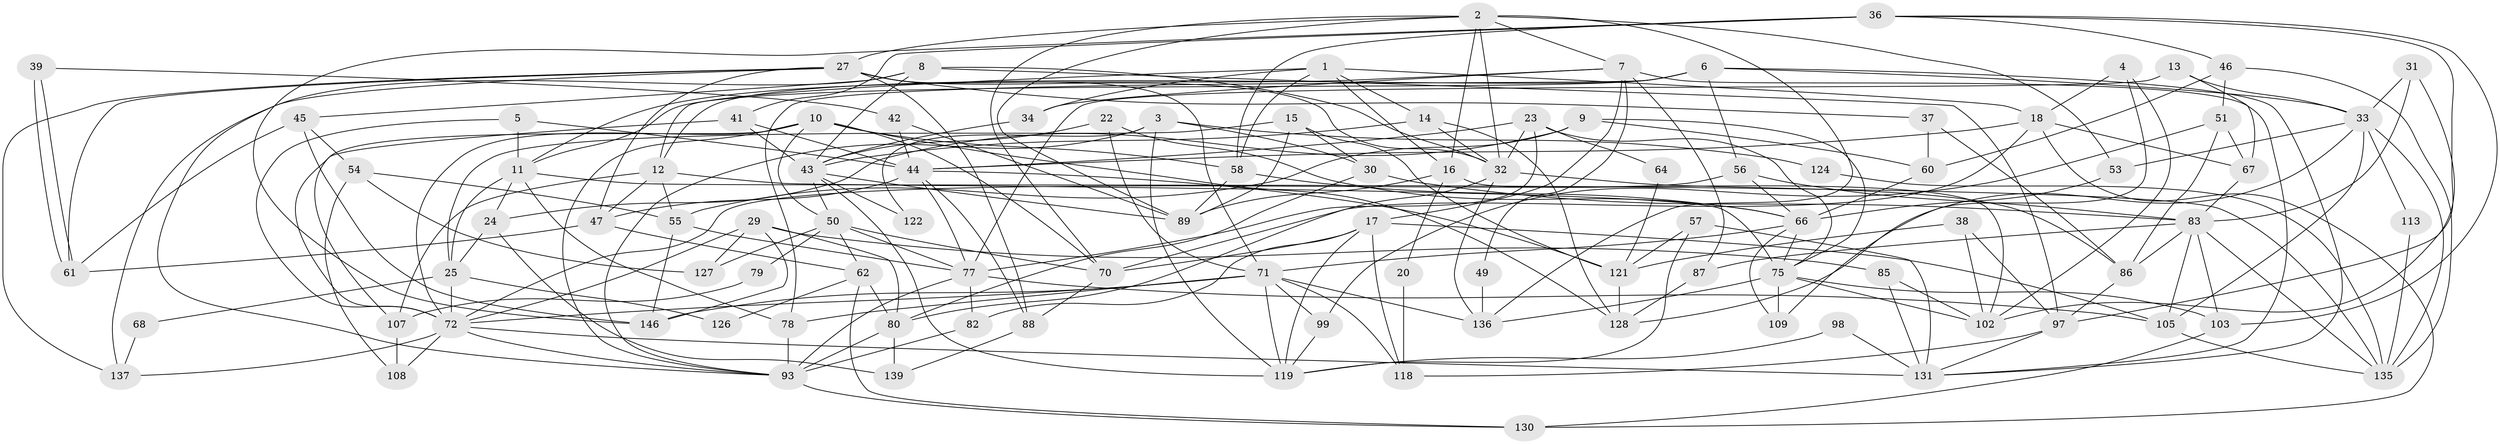 // Generated by graph-tools (version 1.1) at 2025/24/03/03/25 07:24:00]
// undirected, 98 vertices, 238 edges
graph export_dot {
graph [start="1"]
  node [color=gray90,style=filled];
  1 [super="+48"];
  2 [super="+40"];
  3 [super="+21"];
  4 [super="+69"];
  5;
  6 [super="+100"];
  7 [super="+115"];
  8 [super="+28"];
  9;
  10 [super="+73"];
  11 [super="+35"];
  12 [super="+19"];
  13;
  14 [super="+26"];
  15;
  16 [super="+90"];
  17 [super="+120"];
  18;
  20;
  22;
  23;
  24 [super="+140"];
  25 [super="+74"];
  27 [super="+133"];
  29 [super="+81"];
  30;
  31;
  32 [super="+141"];
  33 [super="+52"];
  34;
  36 [super="+116"];
  37;
  38;
  39;
  41 [super="+106"];
  42;
  43 [super="+84"];
  44 [super="+63"];
  45 [super="+123"];
  46;
  47 [super="+95"];
  49;
  50 [super="+117"];
  51 [super="+65"];
  53;
  54;
  55 [super="+76"];
  56;
  57;
  58 [super="+59"];
  60 [super="+96"];
  61;
  62 [super="+125"];
  64;
  66 [super="+101"];
  67;
  68;
  70 [super="+129"];
  71 [super="+111"];
  72 [super="+104"];
  75 [super="+110"];
  77 [super="+134"];
  78 [super="+142"];
  79;
  80 [super="+94"];
  82;
  83 [super="+92"];
  85;
  86 [super="+91"];
  87;
  88;
  89;
  93 [super="+138"];
  97 [super="+112"];
  98;
  99;
  102 [super="+114"];
  103;
  105;
  107;
  108;
  109;
  113;
  118;
  119 [super="+144"];
  121 [super="+132"];
  122;
  124;
  126;
  127;
  128;
  130;
  131 [super="+143"];
  135 [super="+145"];
  136;
  137;
  139;
  146;
  1 -- 14;
  1 -- 34;
  1 -- 16;
  1 -- 18;
  1 -- 12;
  1 -- 58;
  2 -- 32;
  2 -- 89;
  2 -- 7;
  2 -- 70;
  2 -- 16;
  2 -- 53;
  2 -- 136;
  2 -- 27;
  3 -- 93;
  3 -- 30;
  3 -- 122;
  3 -- 124;
  3 -- 119;
  4 -- 109;
  4 -- 102;
  4 -- 18;
  5 -- 11;
  5 -- 72;
  5 -- 44;
  6 -- 131;
  6 -- 33;
  6 -- 56;
  6 -- 11;
  6 -- 12;
  6 -- 78;
  7 -- 17 [weight=2];
  7 -- 49;
  7 -- 131;
  7 -- 34;
  7 -- 87;
  7 -- 11;
  8 -- 137;
  8 -- 32 [weight=2];
  8 -- 43;
  8 -- 45;
  8 -- 97;
  9 -- 55;
  9 -- 60;
  9 -- 75;
  9 -- 24;
  10 -- 50 [weight=2];
  10 -- 107;
  10 -- 128;
  10 -- 72;
  10 -- 70;
  10 -- 58;
  10 -- 93;
  11 -- 25 [weight=2];
  11 -- 135;
  11 -- 24;
  11 -- 78;
  12 -- 47;
  12 -- 107;
  12 -- 75;
  12 -- 55;
  13 -- 77;
  13 -- 67;
  13 -- 33;
  14 -- 128;
  14 -- 32;
  14 -- 43;
  15 -- 121;
  15 -- 89;
  15 -- 25;
  15 -- 30;
  16 -- 20;
  16 -- 89;
  16 -- 102;
  17 -- 105;
  17 -- 118;
  17 -- 82;
  17 -- 70;
  17 -- 119;
  18 -- 130;
  18 -- 67;
  18 -- 44;
  18 -- 70;
  20 -- 118;
  22 -- 43;
  22 -- 66;
  22 -- 71;
  23 -- 44;
  23 -- 75;
  23 -- 32;
  23 -- 64;
  23 -- 77;
  24 -- 25;
  24 -- 139;
  25 -- 126;
  25 -- 68;
  25 -- 72;
  27 -- 93;
  27 -- 137;
  27 -- 32;
  27 -- 37;
  27 -- 88;
  27 -- 61;
  27 -- 71;
  27 -- 47;
  29 -- 72;
  29 -- 127;
  29 -- 80;
  29 -- 146;
  29 -- 85;
  30 -- 80;
  30 -- 83;
  31 -- 102;
  31 -- 83;
  31 -- 33;
  32 -- 80;
  32 -- 86;
  32 -- 136;
  33 -- 128;
  33 -- 113;
  33 -- 135;
  33 -- 53;
  33 -- 105;
  34 -- 43;
  36 -- 58;
  36 -- 146;
  36 -- 103;
  36 -- 41;
  36 -- 46;
  36 -- 97;
  37 -- 86;
  37 -- 60;
  38 -- 121;
  38 -- 97;
  38 -- 102;
  39 -- 61;
  39 -- 61;
  39 -- 42;
  41 -- 43;
  41 -- 44;
  41 -- 72;
  42 -- 89;
  42 -- 44;
  43 -- 50;
  43 -- 122;
  43 -- 89;
  43 -- 119;
  44 -- 88;
  44 -- 47;
  44 -- 77;
  44 -- 121;
  45 -- 146;
  45 -- 61;
  45 -- 54;
  46 -- 60;
  46 -- 51;
  46 -- 135;
  47 -- 61;
  47 -- 62;
  49 -- 136;
  50 -- 77;
  50 -- 79;
  50 -- 127;
  50 -- 70;
  50 -- 62;
  51 -- 86;
  51 -- 99;
  51 -- 67;
  53 -- 66;
  54 -- 108;
  54 -- 127;
  54 -- 55;
  55 -- 77;
  55 -- 146;
  56 -- 72;
  56 -- 66;
  56 -- 83;
  57 -- 121;
  57 -- 119;
  57 -- 131;
  58 -- 66;
  58 -- 89;
  60 -- 66;
  62 -- 130;
  62 -- 80;
  62 -- 126;
  64 -- 121;
  66 -- 75;
  66 -- 71;
  66 -- 109;
  67 -- 83;
  68 -- 137;
  70 -- 88;
  71 -- 99;
  71 -- 118;
  71 -- 136;
  71 -- 146;
  71 -- 72;
  71 -- 119;
  71 -- 78;
  72 -- 137;
  72 -- 108;
  72 -- 93;
  72 -- 131;
  75 -- 103;
  75 -- 102;
  75 -- 109;
  75 -- 136;
  77 -- 82;
  77 -- 105;
  77 -- 93;
  78 -- 93;
  79 -- 107;
  80 -- 139;
  80 -- 93;
  82 -- 93;
  83 -- 103;
  83 -- 105;
  83 -- 86;
  83 -- 87;
  83 -- 135;
  85 -- 102;
  85 -- 131;
  86 -- 97;
  87 -- 128;
  88 -- 139;
  93 -- 130;
  97 -- 118;
  97 -- 131;
  98 -- 119;
  98 -- 131;
  99 -- 119;
  103 -- 130;
  105 -- 135;
  107 -- 108;
  113 -- 135;
  121 -- 128 [weight=2];
  124 -- 135;
}
